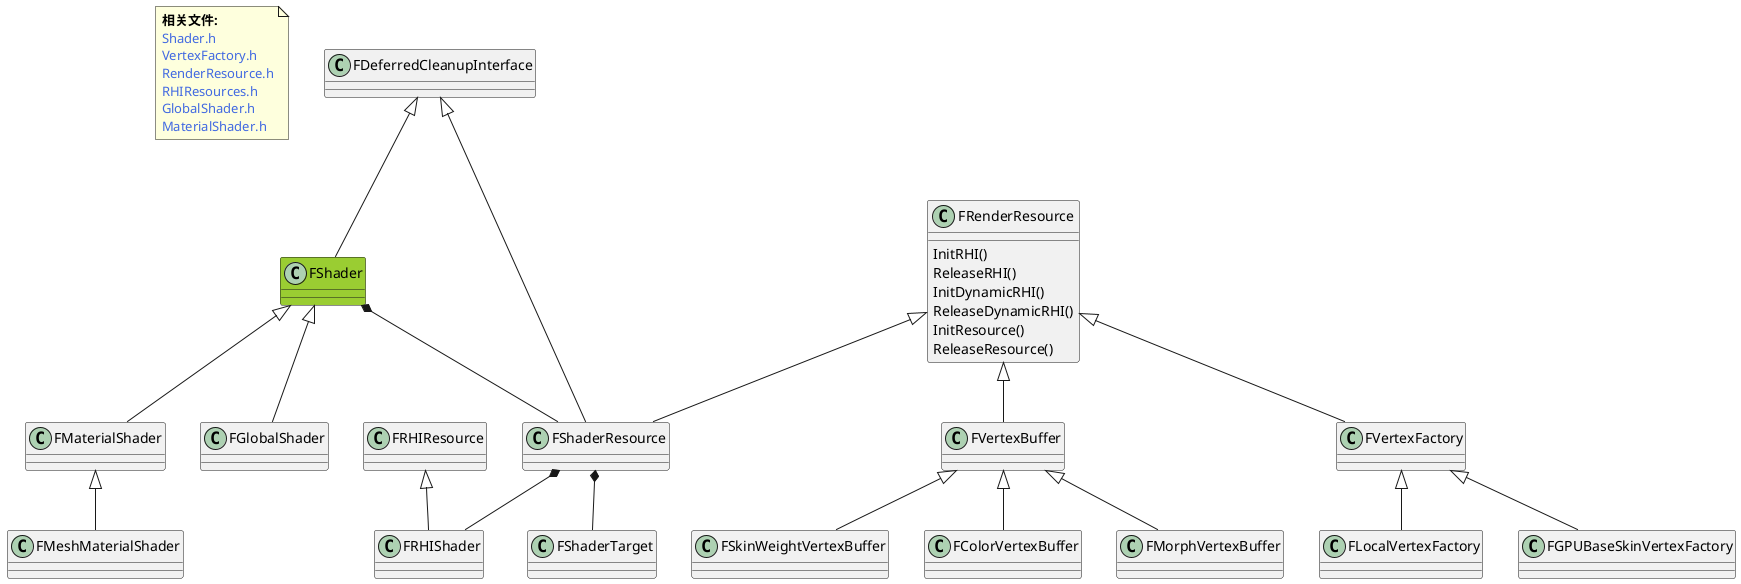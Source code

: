 @startuml RenderCore
note as 注解
    <b>相关文件:
    <color: royalBlue>Shader.h</color>
    <color: royalBlue>VertexFactory.h</color>
    <color: royalBlue>RenderResource.h</color>
    <color: royalBlue>RHIResources.h</color>
    <color: royalBlue>GlobalShader.h</color>
    <color: royalBlue>MaterialShader.h</color>
end note

class FDeferredCleanupInterface{
}
FDeferredCleanupInterface <|-- FShaderResource
FDeferredCleanupInterface <|-- FShader


class FRenderResource {
    InitRHI()
    ReleaseRHI()
    InitDynamicRHI()
    ReleaseDynamicRHI()
    InitResource()
    ReleaseResource()
}
FRenderResource <|-- FVertexBuffer
FRenderResource <|-- FVertexFactory
FRenderResource <|-- FShaderResource

class FRHIResource {
}
FRHIResource <|-- FRHIShader

class FVertexFactory {
}
FVertexFactory <|-- FLocalVertexFactory
FVertexFactory <|-- FGPUBaseSkinVertexFactory

class FVertexBuffer {
}
FVertexBuffer <|-- FColorVertexBuffer
FVertexBuffer <|-- FMorphVertexBuffer
FVertexBuffer <|-- FSkinWeightVertexBuffer

class FShader #YellowGreen{
}
FShader *-- FShaderResource
FShader <|-- FGlobalShader
FShader <|-- FMaterialShader
FMaterialShader <|-- FMeshMaterialShader

class FShaderResource {
}
FShaderResource *-- FRHIShader
FShaderResource *-- FShaderTarget

@enduml